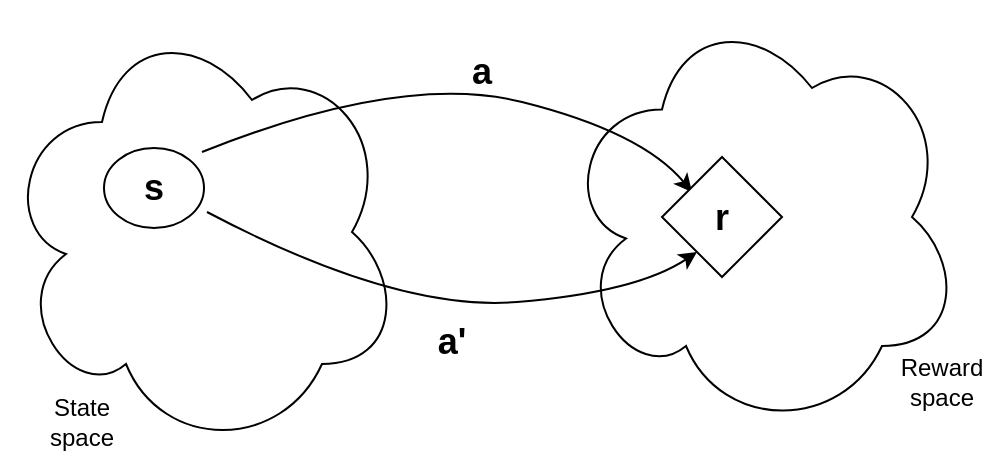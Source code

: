 <mxfile version="21.1.5" type="github">
  <diagram name="Page-1" id="xFDqLJpufFOzge_11MYX">
    <mxGraphModel dx="978" dy="579" grid="1" gridSize="10" guides="1" tooltips="1" connect="1" arrows="1" fold="1" page="1" pageScale="1" pageWidth="850" pageHeight="1100" math="0" shadow="0">
      <root>
        <mxCell id="0" />
        <mxCell id="1" parent="0" />
        <mxCell id="z56tG_IiwIUwBARWMX8U-1" value="" style="ellipse;shape=cloud;whiteSpace=wrap;html=1;" vertex="1" parent="1">
          <mxGeometry x="170" y="170" width="200" height="220" as="geometry" />
        </mxCell>
        <mxCell id="z56tG_IiwIUwBARWMX8U-2" value="State space" style="text;strokeColor=none;align=center;fillColor=none;html=1;verticalAlign=middle;whiteSpace=wrap;rounded=0;" vertex="1" parent="1">
          <mxGeometry x="180" y="360" width="60" height="30" as="geometry" />
        </mxCell>
        <mxCell id="z56tG_IiwIUwBARWMX8U-4" value="" style="ellipse;whiteSpace=wrap;html=1;" vertex="1" parent="1">
          <mxGeometry x="221" y="238" width="50" height="40" as="geometry" />
        </mxCell>
        <mxCell id="z56tG_IiwIUwBARWMX8U-5" value="&lt;font style=&quot;font-size: 18px;&quot;&gt;&lt;b&gt;s&lt;/b&gt;&lt;/font&gt;" style="text;strokeColor=none;align=center;fillColor=none;html=1;verticalAlign=middle;whiteSpace=wrap;rounded=0;" vertex="1" parent="1">
          <mxGeometry x="216" y="243" width="60" height="30" as="geometry" />
        </mxCell>
        <mxCell id="z56tG_IiwIUwBARWMX8U-8" value="" style="ellipse;shape=cloud;whiteSpace=wrap;html=1;" vertex="1" parent="1">
          <mxGeometry x="450" y="165" width="200" height="215" as="geometry" />
        </mxCell>
        <mxCell id="z56tG_IiwIUwBARWMX8U-9" value="Reward space" style="text;strokeColor=none;align=center;fillColor=none;html=1;verticalAlign=middle;whiteSpace=wrap;rounded=0;" vertex="1" parent="1">
          <mxGeometry x="610" y="340" width="60" height="30" as="geometry" />
        </mxCell>
        <mxCell id="z56tG_IiwIUwBARWMX8U-10" value="" style="curved=1;endArrow=classic;html=1;rounded=0;exitX=1;exitY=0.5;exitDx=0;exitDy=0;" edge="1" parent="1">
          <mxGeometry width="50" height="50" relative="1" as="geometry">
            <mxPoint x="272.5" y="270" as="sourcePoint" />
            <mxPoint x="517.5" y="290" as="targetPoint" />
            <Array as="points">
              <mxPoint x="367.5" y="320" />
              <mxPoint x="487.5" y="310" />
            </Array>
          </mxGeometry>
        </mxCell>
        <mxCell id="z56tG_IiwIUwBARWMX8U-12" value="" style="curved=1;endArrow=classic;html=1;rounded=0;exitX=1;exitY=0.5;exitDx=0;exitDy=0;" edge="1" parent="1">
          <mxGeometry width="50" height="50" relative="1" as="geometry">
            <mxPoint x="270" y="240" as="sourcePoint" />
            <mxPoint x="515" y="260" as="targetPoint" />
            <Array as="points">
              <mxPoint x="370" y="200" />
              <mxPoint x="490" y="230" />
            </Array>
          </mxGeometry>
        </mxCell>
        <mxCell id="z56tG_IiwIUwBARWMX8U-13" value="" style="rhombus;whiteSpace=wrap;html=1;" vertex="1" parent="1">
          <mxGeometry x="500" y="242.5" width="60" height="60" as="geometry" />
        </mxCell>
        <mxCell id="z56tG_IiwIUwBARWMX8U-14" value="&lt;font style=&quot;font-size: 18px;&quot;&gt;&lt;b&gt;r&lt;/b&gt;&lt;/font&gt;" style="text;strokeColor=none;align=center;fillColor=none;html=1;verticalAlign=middle;whiteSpace=wrap;rounded=0;" vertex="1" parent="1">
          <mxGeometry x="500" y="257.5" width="60" height="30" as="geometry" />
        </mxCell>
        <mxCell id="z56tG_IiwIUwBARWMX8U-15" value="&lt;font style=&quot;font-size: 18px;&quot;&gt;&lt;b&gt;a&lt;/b&gt;&lt;/font&gt;" style="text;strokeColor=none;align=center;fillColor=none;html=1;verticalAlign=middle;whiteSpace=wrap;rounded=0;" vertex="1" parent="1">
          <mxGeometry x="380" y="185" width="60" height="30" as="geometry" />
        </mxCell>
        <mxCell id="z56tG_IiwIUwBARWMX8U-16" value="&lt;font style=&quot;font-size: 18px;&quot;&gt;&lt;b&gt;a&#39;&lt;/b&gt;&lt;/font&gt;" style="text;strokeColor=none;align=center;fillColor=none;html=1;verticalAlign=middle;whiteSpace=wrap;rounded=0;" vertex="1" parent="1">
          <mxGeometry x="365" y="320" width="60" height="30" as="geometry" />
        </mxCell>
      </root>
    </mxGraphModel>
  </diagram>
</mxfile>
